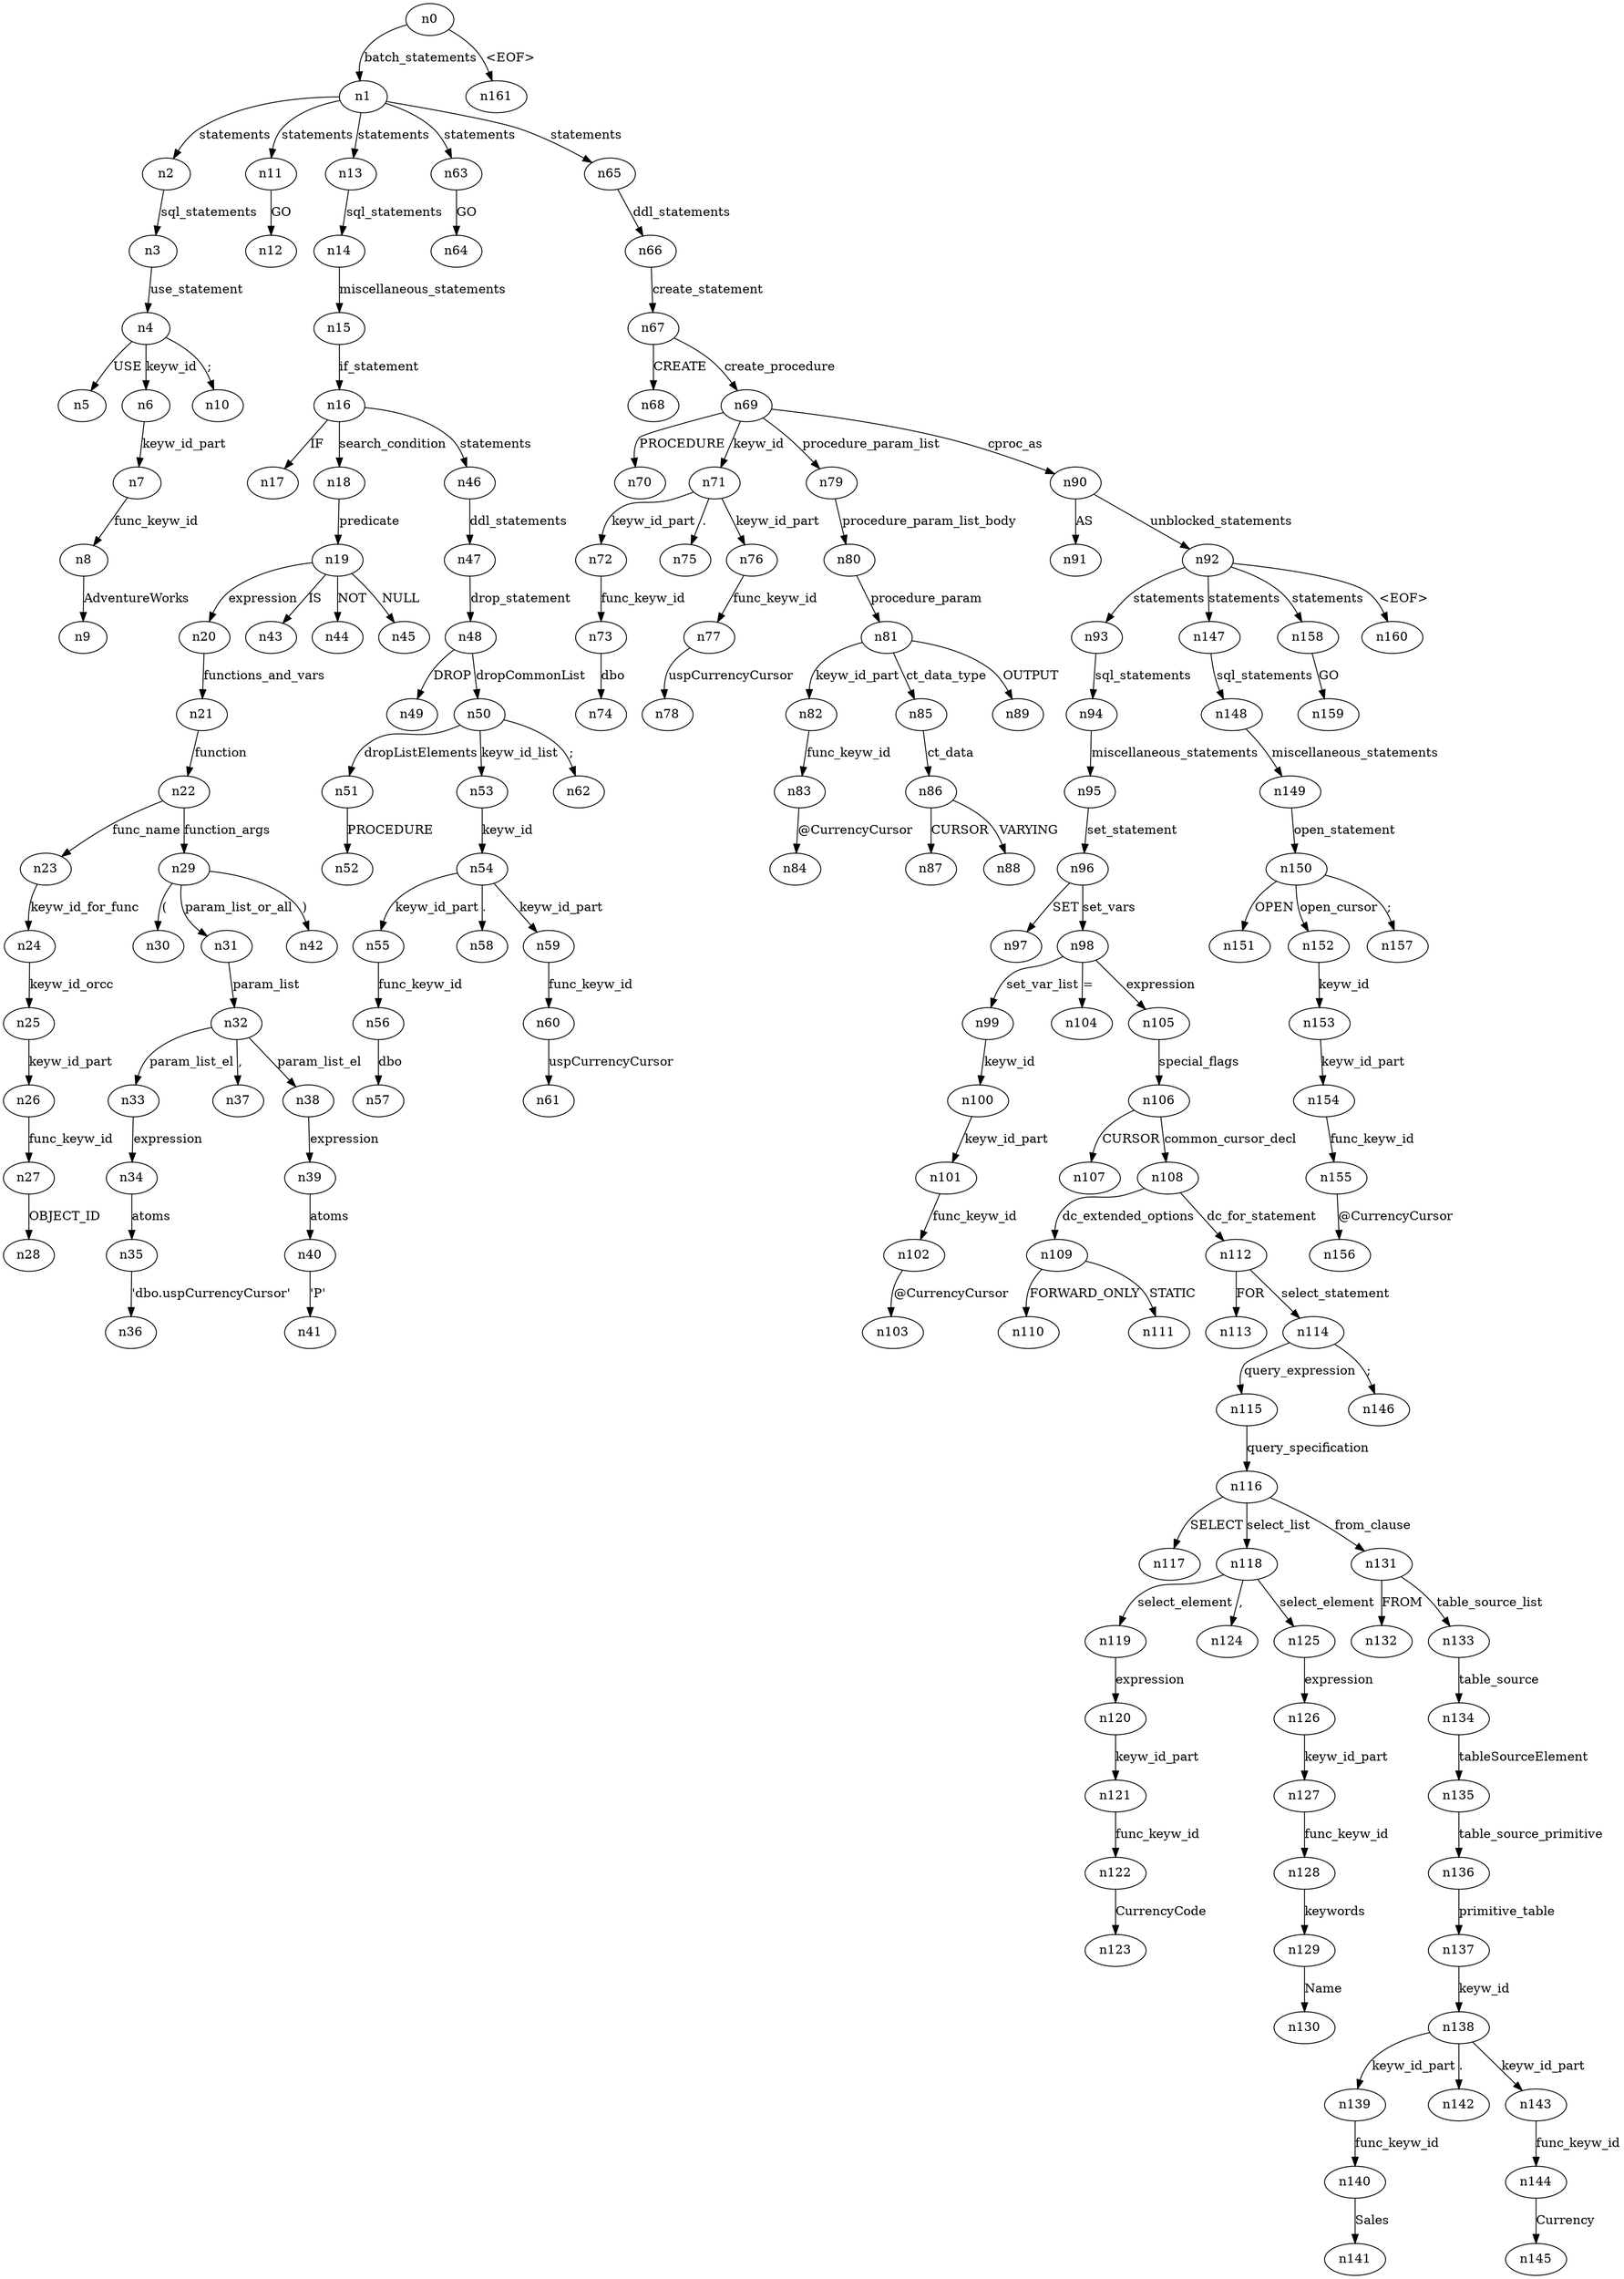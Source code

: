 digraph ParseTree {
  n0 -> n1 [label="batch_statements"];
  n1 -> n2 [label="statements"];
  n2 -> n3 [label="sql_statements"];
  n3 -> n4 [label="use_statement"];
  n4 -> n5 [label="USE"];
  n4 -> n6 [label="keyw_id"];
  n6 -> n7 [label="keyw_id_part"];
  n7 -> n8 [label="func_keyw_id"];
  n8 -> n9 [label="AdventureWorks"];
  n4 -> n10 [label=";"];
  n1 -> n11 [label="statements"];
  n11 -> n12 [label="GO"];
  n1 -> n13 [label="statements"];
  n13 -> n14 [label="sql_statements"];
  n14 -> n15 [label="miscellaneous_statements"];
  n15 -> n16 [label="if_statement"];
  n16 -> n17 [label="IF"];
  n16 -> n18 [label="search_condition"];
  n18 -> n19 [label="predicate"];
  n19 -> n20 [label="expression"];
  n20 -> n21 [label="functions_and_vars"];
  n21 -> n22 [label="function"];
  n22 -> n23 [label="func_name"];
  n23 -> n24 [label="keyw_id_for_func"];
  n24 -> n25 [label="keyw_id_orcc"];
  n25 -> n26 [label="keyw_id_part"];
  n26 -> n27 [label="func_keyw_id"];
  n27 -> n28 [label="OBJECT_ID"];
  n22 -> n29 [label="function_args"];
  n29 -> n30 [label="("];
  n29 -> n31 [label="param_list_or_all"];
  n31 -> n32 [label="param_list"];
  n32 -> n33 [label="param_list_el"];
  n33 -> n34 [label="expression"];
  n34 -> n35 [label="atoms"];
  n35 -> n36 [label="'dbo.uspCurrencyCursor'"];
  n32 -> n37 [label=","];
  n32 -> n38 [label="param_list_el"];
  n38 -> n39 [label="expression"];
  n39 -> n40 [label="atoms"];
  n40 -> n41 [label="'P'"];
  n29 -> n42 [label=")"];
  n19 -> n43 [label="IS"];
  n19 -> n44 [label="NOT"];
  n19 -> n45 [label="NULL"];
  n16 -> n46 [label="statements"];
  n46 -> n47 [label="ddl_statements"];
  n47 -> n48 [label="drop_statement"];
  n48 -> n49 [label="DROP"];
  n48 -> n50 [label="dropCommonList"];
  n50 -> n51 [label="dropListElements"];
  n51 -> n52 [label="PROCEDURE"];
  n50 -> n53 [label="keyw_id_list"];
  n53 -> n54 [label="keyw_id"];
  n54 -> n55 [label="keyw_id_part"];
  n55 -> n56 [label="func_keyw_id"];
  n56 -> n57 [label="dbo"];
  n54 -> n58 [label="."];
  n54 -> n59 [label="keyw_id_part"];
  n59 -> n60 [label="func_keyw_id"];
  n60 -> n61 [label="uspCurrencyCursor"];
  n50 -> n62 [label=";"];
  n1 -> n63 [label="statements"];
  n63 -> n64 [label="GO"];
  n1 -> n65 [label="statements"];
  n65 -> n66 [label="ddl_statements"];
  n66 -> n67 [label="create_statement"];
  n67 -> n68 [label="CREATE"];
  n67 -> n69 [label="create_procedure"];
  n69 -> n70 [label="PROCEDURE"];
  n69 -> n71 [label="keyw_id"];
  n71 -> n72 [label="keyw_id_part"];
  n72 -> n73 [label="func_keyw_id"];
  n73 -> n74 [label="dbo"];
  n71 -> n75 [label="."];
  n71 -> n76 [label="keyw_id_part"];
  n76 -> n77 [label="func_keyw_id"];
  n77 -> n78 [label="uspCurrencyCursor"];
  n69 -> n79 [label="procedure_param_list"];
  n79 -> n80 [label="procedure_param_list_body"];
  n80 -> n81 [label="procedure_param"];
  n81 -> n82 [label="keyw_id_part"];
  n82 -> n83 [label="func_keyw_id"];
  n83 -> n84 [label="@CurrencyCursor"];
  n81 -> n85 [label="ct_data_type"];
  n85 -> n86 [label="ct_data"];
  n86 -> n87 [label="CURSOR"];
  n86 -> n88 [label="VARYING"];
  n81 -> n89 [label="OUTPUT"];
  n69 -> n90 [label="cproc_as"];
  n90 -> n91 [label="AS"];
  n90 -> n92 [label="unblocked_statements"];
  n92 -> n93 [label="statements"];
  n93 -> n94 [label="sql_statements"];
  n94 -> n95 [label="miscellaneous_statements"];
  n95 -> n96 [label="set_statement"];
  n96 -> n97 [label="SET"];
  n96 -> n98 [label="set_vars"];
  n98 -> n99 [label="set_var_list"];
  n99 -> n100 [label="keyw_id"];
  n100 -> n101 [label="keyw_id_part"];
  n101 -> n102 [label="func_keyw_id"];
  n102 -> n103 [label="@CurrencyCursor"];
  n98 -> n104 [label="="];
  n98 -> n105 [label="expression"];
  n105 -> n106 [label="special_flags"];
  n106 -> n107 [label="CURSOR"];
  n106 -> n108 [label="common_cursor_decl"];
  n108 -> n109 [label="dc_extended_options"];
  n109 -> n110 [label="FORWARD_ONLY"];
  n109 -> n111 [label="STATIC"];
  n108 -> n112 [label="dc_for_statement"];
  n112 -> n113 [label="FOR"];
  n112 -> n114 [label="select_statement"];
  n114 -> n115 [label="query_expression"];
  n115 -> n116 [label="query_specification"];
  n116 -> n117 [label="SELECT"];
  n116 -> n118 [label="select_list"];
  n118 -> n119 [label="select_element"];
  n119 -> n120 [label="expression"];
  n120 -> n121 [label="keyw_id_part"];
  n121 -> n122 [label="func_keyw_id"];
  n122 -> n123 [label="CurrencyCode"];
  n118 -> n124 [label=","];
  n118 -> n125 [label="select_element"];
  n125 -> n126 [label="expression"];
  n126 -> n127 [label="keyw_id_part"];
  n127 -> n128 [label="func_keyw_id"];
  n128 -> n129 [label="keywords"];
  n129 -> n130 [label="Name"];
  n116 -> n131 [label="from_clause"];
  n131 -> n132 [label="FROM"];
  n131 -> n133 [label="table_source_list"];
  n133 -> n134 [label="table_source"];
  n134 -> n135 [label="tableSourceElement"];
  n135 -> n136 [label="table_source_primitive"];
  n136 -> n137 [label="primitive_table"];
  n137 -> n138 [label="keyw_id"];
  n138 -> n139 [label="keyw_id_part"];
  n139 -> n140 [label="func_keyw_id"];
  n140 -> n141 [label="Sales"];
  n138 -> n142 [label="."];
  n138 -> n143 [label="keyw_id_part"];
  n143 -> n144 [label="func_keyw_id"];
  n144 -> n145 [label="Currency"];
  n114 -> n146 [label=";"];
  n92 -> n147 [label="statements"];
  n147 -> n148 [label="sql_statements"];
  n148 -> n149 [label="miscellaneous_statements"];
  n149 -> n150 [label="open_statement"];
  n150 -> n151 [label="OPEN"];
  n150 -> n152 [label="open_cursor"];
  n152 -> n153 [label="keyw_id"];
  n153 -> n154 [label="keyw_id_part"];
  n154 -> n155 [label="func_keyw_id"];
  n155 -> n156 [label="@CurrencyCursor"];
  n150 -> n157 [label=";"];
  n92 -> n158 [label="statements"];
  n158 -> n159 [label="GO"];
  n92 -> n160 [label="<EOF>"];
  n0 -> n161 [label="<EOF>"];
}